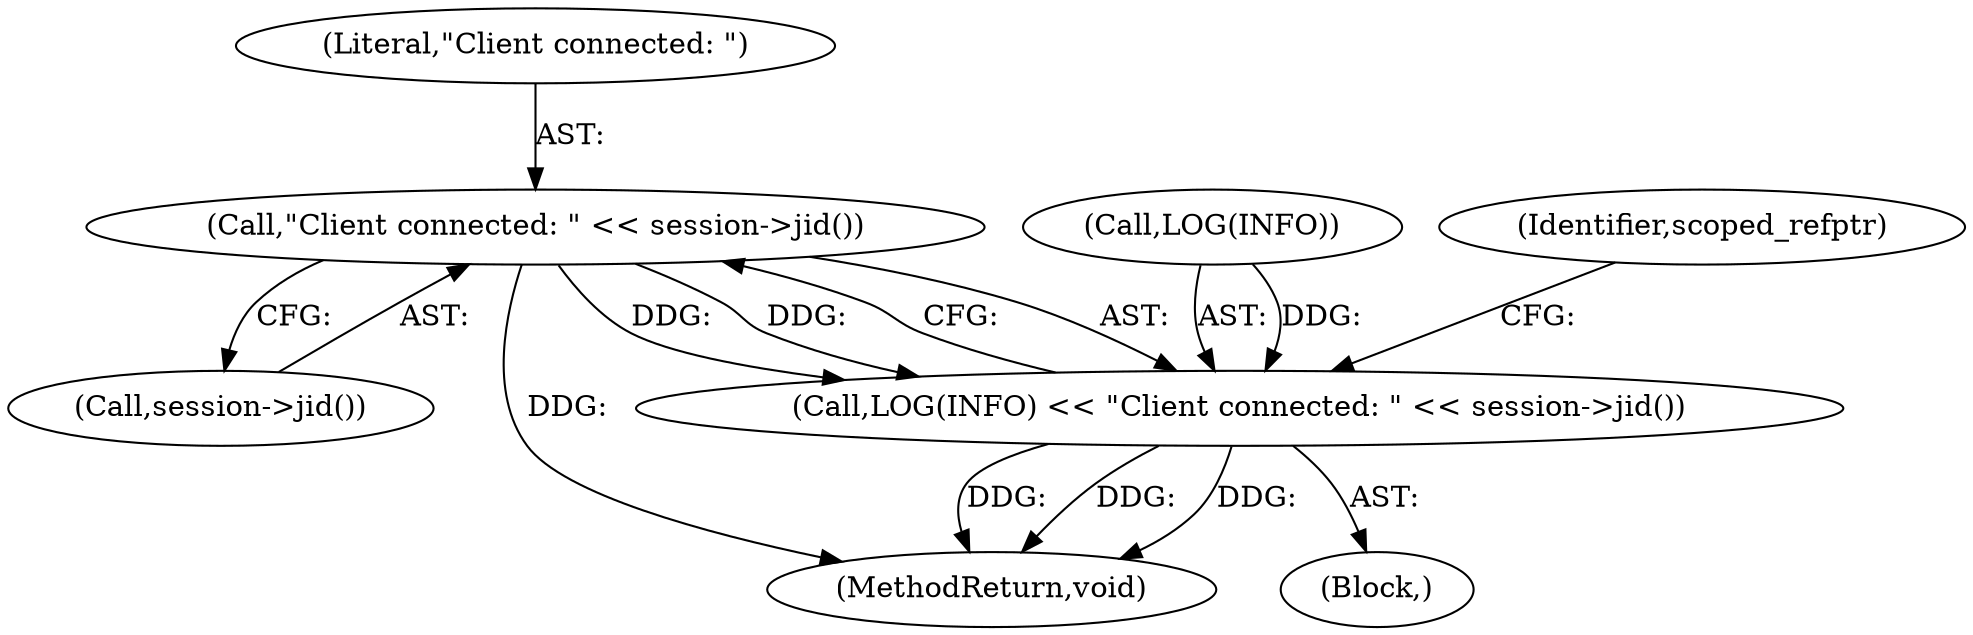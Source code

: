 digraph "0_Chrome_a46bcef82b29d30836a0f26226e3d4aca4fa9612_4@API" {
"1000196" [label="(Call,\"Client connected: \" << session->jid())"];
"1000193" [label="(Call,LOG(INFO) << \"Client connected: \" << session->jid())"];
"1000194" [label="(Call,LOG(INFO))"];
"1000198" [label="(Call,session->jid())"];
"1000214" [label="(MethodReturn,void)"];
"1000197" [label="(Literal,\"Client connected: \")"];
"1000196" [label="(Call,\"Client connected: \" << session->jid())"];
"1000104" [label="(Block,)"];
"1000193" [label="(Call,LOG(INFO) << \"Client connected: \" << session->jid())"];
"1000201" [label="(Identifier,scoped_refptr)"];
"1000196" -> "1000193"  [label="AST: "];
"1000196" -> "1000198"  [label="CFG: "];
"1000197" -> "1000196"  [label="AST: "];
"1000198" -> "1000196"  [label="AST: "];
"1000193" -> "1000196"  [label="CFG: "];
"1000196" -> "1000214"  [label="DDG: "];
"1000196" -> "1000193"  [label="DDG: "];
"1000196" -> "1000193"  [label="DDG: "];
"1000193" -> "1000104"  [label="AST: "];
"1000194" -> "1000193"  [label="AST: "];
"1000201" -> "1000193"  [label="CFG: "];
"1000193" -> "1000214"  [label="DDG: "];
"1000193" -> "1000214"  [label="DDG: "];
"1000193" -> "1000214"  [label="DDG: "];
"1000194" -> "1000193"  [label="DDG: "];
}
